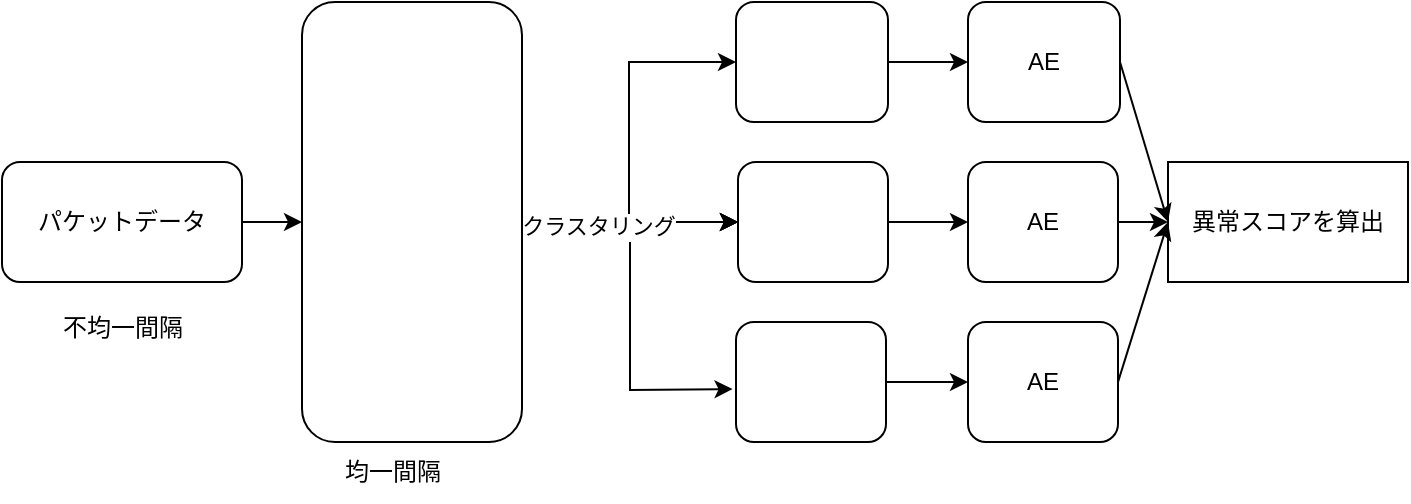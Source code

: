 <mxfile version="22.1.7" type="github">
  <diagram name="ページ1" id="fHjQXbyhqwzbF0dJYVGf">
    <mxGraphModel dx="1224" dy="776" grid="1" gridSize="10" guides="1" tooltips="1" connect="1" arrows="1" fold="1" page="1" pageScale="1" pageWidth="827" pageHeight="1169" math="0" shadow="0">
      <root>
        <mxCell id="0" />
        <mxCell id="1" parent="0" />
        <mxCell id="VL7MHuX0nqvEhs6e7Bde-4" value="" style="edgeStyle=orthogonalEdgeStyle;rounded=0;orthogonalLoop=1;jettySize=auto;html=1;" edge="1" parent="1" source="VL7MHuX0nqvEhs6e7Bde-2" target="VL7MHuX0nqvEhs6e7Bde-3">
          <mxGeometry relative="1" as="geometry" />
        </mxCell>
        <mxCell id="VL7MHuX0nqvEhs6e7Bde-2" value="パケットデータ" style="rounded=1;whiteSpace=wrap;html=1;" vertex="1" parent="1">
          <mxGeometry x="30" y="360" width="120" height="60" as="geometry" />
        </mxCell>
        <mxCell id="VL7MHuX0nqvEhs6e7Bde-8" value="" style="edgeStyle=orthogonalEdgeStyle;rounded=0;orthogonalLoop=1;jettySize=auto;html=1;" edge="1" parent="1" source="VL7MHuX0nqvEhs6e7Bde-3" target="VL7MHuX0nqvEhs6e7Bde-7">
          <mxGeometry relative="1" as="geometry" />
        </mxCell>
        <mxCell id="VL7MHuX0nqvEhs6e7Bde-10" value="" style="edgeStyle=orthogonalEdgeStyle;rounded=0;orthogonalLoop=1;jettySize=auto;html=1;" edge="1" parent="1" source="VL7MHuX0nqvEhs6e7Bde-3" target="VL7MHuX0nqvEhs6e7Bde-9">
          <mxGeometry relative="1" as="geometry" />
        </mxCell>
        <mxCell id="VL7MHuX0nqvEhs6e7Bde-11" value="" style="edgeStyle=orthogonalEdgeStyle;rounded=0;orthogonalLoop=1;jettySize=auto;html=1;" edge="1" parent="1" source="VL7MHuX0nqvEhs6e7Bde-3" target="VL7MHuX0nqvEhs6e7Bde-9">
          <mxGeometry relative="1" as="geometry" />
        </mxCell>
        <mxCell id="VL7MHuX0nqvEhs6e7Bde-12" value="" style="edgeStyle=orthogonalEdgeStyle;rounded=0;orthogonalLoop=1;jettySize=auto;html=1;" edge="1" parent="1" source="VL7MHuX0nqvEhs6e7Bde-3" target="VL7MHuX0nqvEhs6e7Bde-9">
          <mxGeometry relative="1" as="geometry" />
        </mxCell>
        <mxCell id="VL7MHuX0nqvEhs6e7Bde-13" value="" style="edgeStyle=orthogonalEdgeStyle;rounded=0;orthogonalLoop=1;jettySize=auto;html=1;" edge="1" parent="1" source="VL7MHuX0nqvEhs6e7Bde-3" target="VL7MHuX0nqvEhs6e7Bde-9">
          <mxGeometry relative="1" as="geometry" />
        </mxCell>
        <mxCell id="VL7MHuX0nqvEhs6e7Bde-28" value="クラスタリング" style="edgeLabel;html=1;align=center;verticalAlign=middle;resizable=0;points=[];" vertex="1" connectable="0" parent="VL7MHuX0nqvEhs6e7Bde-13">
          <mxGeometry x="-0.293" y="-2" relative="1" as="geometry">
            <mxPoint as="offset" />
          </mxGeometry>
        </mxCell>
        <mxCell id="VL7MHuX0nqvEhs6e7Bde-3" value="" style="whiteSpace=wrap;html=1;rounded=1;" vertex="1" parent="1">
          <mxGeometry x="180" y="280" width="110" height="220" as="geometry" />
        </mxCell>
        <mxCell id="VL7MHuX0nqvEhs6e7Bde-5" value="不均一間隔" style="text;html=1;align=center;verticalAlign=middle;resizable=0;points=[];autosize=1;strokeColor=none;fillColor=none;" vertex="1" parent="1">
          <mxGeometry x="50" y="428" width="80" height="30" as="geometry" />
        </mxCell>
        <mxCell id="VL7MHuX0nqvEhs6e7Bde-6" value="均一間隔" style="text;html=1;align=center;verticalAlign=middle;resizable=0;points=[];autosize=1;strokeColor=none;fillColor=none;" vertex="1" parent="1">
          <mxGeometry x="190" y="500" width="70" height="30" as="geometry" />
        </mxCell>
        <mxCell id="VL7MHuX0nqvEhs6e7Bde-17" value="" style="edgeStyle=orthogonalEdgeStyle;rounded=0;orthogonalLoop=1;jettySize=auto;html=1;" edge="1" parent="1" source="VL7MHuX0nqvEhs6e7Bde-7" target="VL7MHuX0nqvEhs6e7Bde-16">
          <mxGeometry relative="1" as="geometry" />
        </mxCell>
        <mxCell id="VL7MHuX0nqvEhs6e7Bde-7" value="" style="whiteSpace=wrap;html=1;rounded=1;" vertex="1" parent="1">
          <mxGeometry x="397" y="280" width="76" height="60" as="geometry" />
        </mxCell>
        <mxCell id="VL7MHuX0nqvEhs6e7Bde-19" value="" style="edgeStyle=orthogonalEdgeStyle;rounded=0;orthogonalLoop=1;jettySize=auto;html=1;" edge="1" parent="1" source="VL7MHuX0nqvEhs6e7Bde-9" target="VL7MHuX0nqvEhs6e7Bde-18">
          <mxGeometry relative="1" as="geometry" />
        </mxCell>
        <mxCell id="VL7MHuX0nqvEhs6e7Bde-9" value="" style="whiteSpace=wrap;html=1;rounded=1;" vertex="1" parent="1">
          <mxGeometry x="398" y="360" width="75" height="60" as="geometry" />
        </mxCell>
        <mxCell id="VL7MHuX0nqvEhs6e7Bde-21" value="" style="edgeStyle=orthogonalEdgeStyle;rounded=0;orthogonalLoop=1;jettySize=auto;html=1;" edge="1" parent="1" source="VL7MHuX0nqvEhs6e7Bde-14" target="VL7MHuX0nqvEhs6e7Bde-20">
          <mxGeometry relative="1" as="geometry" />
        </mxCell>
        <mxCell id="VL7MHuX0nqvEhs6e7Bde-14" value="" style="whiteSpace=wrap;html=1;rounded=1;" vertex="1" parent="1">
          <mxGeometry x="397" y="440" width="75" height="60" as="geometry" />
        </mxCell>
        <mxCell id="VL7MHuX0nqvEhs6e7Bde-16" value="AE" style="whiteSpace=wrap;html=1;rounded=1;" vertex="1" parent="1">
          <mxGeometry x="513" y="280" width="76" height="60" as="geometry" />
        </mxCell>
        <mxCell id="VL7MHuX0nqvEhs6e7Bde-18" value="AE" style="whiteSpace=wrap;html=1;rounded=1;" vertex="1" parent="1">
          <mxGeometry x="513" y="360" width="75" height="60" as="geometry" />
        </mxCell>
        <mxCell id="VL7MHuX0nqvEhs6e7Bde-20" value="AE" style="whiteSpace=wrap;html=1;rounded=1;" vertex="1" parent="1">
          <mxGeometry x="513" y="440" width="75" height="60" as="geometry" />
        </mxCell>
        <mxCell id="VL7MHuX0nqvEhs6e7Bde-22" value="異常スコアを算出" style="rounded=0;whiteSpace=wrap;html=1;" vertex="1" parent="1">
          <mxGeometry x="613" y="360" width="120" height="60" as="geometry" />
        </mxCell>
        <mxCell id="VL7MHuX0nqvEhs6e7Bde-23" value="" style="endArrow=classic;html=1;rounded=0;exitX=1;exitY=0.5;exitDx=0;exitDy=0;entryX=0;entryY=0.5;entryDx=0;entryDy=0;" edge="1" parent="1" source="VL7MHuX0nqvEhs6e7Bde-16" target="VL7MHuX0nqvEhs6e7Bde-22">
          <mxGeometry width="50" height="50" relative="1" as="geometry">
            <mxPoint x="433" y="410" as="sourcePoint" />
            <mxPoint x="483" y="360" as="targetPoint" />
          </mxGeometry>
        </mxCell>
        <mxCell id="VL7MHuX0nqvEhs6e7Bde-24" value="" style="endArrow=classic;html=1;rounded=0;exitX=1;exitY=0.5;exitDx=0;exitDy=0;entryX=0;entryY=0.5;entryDx=0;entryDy=0;" edge="1" parent="1" source="VL7MHuX0nqvEhs6e7Bde-18" target="VL7MHuX0nqvEhs6e7Bde-22">
          <mxGeometry width="50" height="50" relative="1" as="geometry">
            <mxPoint x="599" y="320" as="sourcePoint" />
            <mxPoint x="613" y="390" as="targetPoint" />
          </mxGeometry>
        </mxCell>
        <mxCell id="VL7MHuX0nqvEhs6e7Bde-25" value="" style="endArrow=classic;html=1;rounded=0;exitX=1;exitY=0.5;exitDx=0;exitDy=0;entryX=0;entryY=0.5;entryDx=0;entryDy=0;" edge="1" parent="1" source="VL7MHuX0nqvEhs6e7Bde-20" target="VL7MHuX0nqvEhs6e7Bde-22">
          <mxGeometry width="50" height="50" relative="1" as="geometry">
            <mxPoint x="598" y="400" as="sourcePoint" />
            <mxPoint x="623" y="400" as="targetPoint" />
          </mxGeometry>
        </mxCell>
        <mxCell id="VL7MHuX0nqvEhs6e7Bde-31" value="" style="endArrow=classic;html=1;rounded=0;entryX=-0.023;entryY=0.559;entryDx=0;entryDy=0;entryPerimeter=0;" edge="1" parent="1" target="VL7MHuX0nqvEhs6e7Bde-14">
          <mxGeometry width="50" height="50" relative="1" as="geometry">
            <mxPoint x="344" y="400" as="sourcePoint" />
            <mxPoint x="390.7" y="473.54" as="targetPoint" />
            <Array as="points">
              <mxPoint x="344" y="474" />
            </Array>
          </mxGeometry>
        </mxCell>
      </root>
    </mxGraphModel>
  </diagram>
</mxfile>
